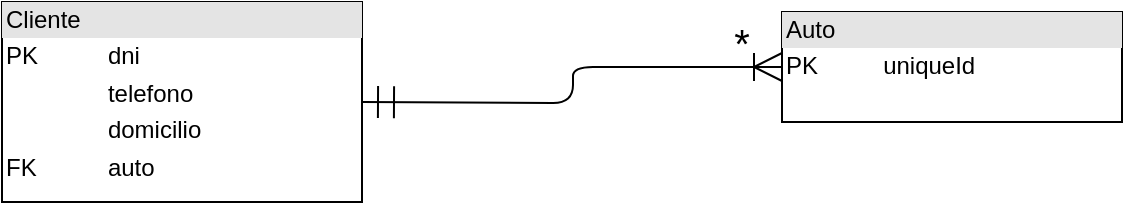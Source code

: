 <mxfile version="15.2.7" type="github">
  <diagram id="C5RBs43oDa-KdzZeNtuy" name="Page-1">
    <mxGraphModel dx="1172" dy="652" grid="1" gridSize="10" guides="1" tooltips="1" connect="1" arrows="1" fold="1" page="1" pageScale="1" pageWidth="827" pageHeight="1169" math="0" shadow="0">
      <root>
        <mxCell id="WIyWlLk6GJQsqaUBKTNV-0" />
        <mxCell id="WIyWlLk6GJQsqaUBKTNV-1" parent="WIyWlLk6GJQsqaUBKTNV-0" />
        <mxCell id="jfetSP4YXfIPMC3mCTSV-5" value="&lt;div style=&quot;box-sizing: border-box ; width: 100% ; background: #e4e4e4 ; padding: 2px&quot;&gt;Cliente&lt;/div&gt;&lt;table style=&quot;width: 100% ; font-size: 1em&quot; cellpadding=&quot;2&quot; cellspacing=&quot;0&quot;&gt;&lt;tbody&gt;&lt;tr&gt;&lt;td&gt;PK&lt;/td&gt;&lt;td&gt;dni&lt;/td&gt;&lt;/tr&gt;&lt;tr&gt;&lt;td&gt;&lt;br&gt;&lt;/td&gt;&lt;td&gt;telefono&lt;/td&gt;&lt;/tr&gt;&lt;tr&gt;&lt;td&gt;&lt;br&gt;&lt;/td&gt;&lt;td&gt;domicilio&lt;/td&gt;&lt;/tr&gt;&lt;tr&gt;&lt;td&gt;FK&lt;/td&gt;&lt;td&gt;auto&lt;/td&gt;&lt;/tr&gt;&lt;/tbody&gt;&lt;/table&gt;" style="verticalAlign=top;align=left;overflow=fill;html=1;" vertex="1" parent="WIyWlLk6GJQsqaUBKTNV-1">
          <mxGeometry x="90" y="670" width="180" height="100" as="geometry" />
        </mxCell>
        <mxCell id="jfetSP4YXfIPMC3mCTSV-6" value="&lt;div style=&quot;box-sizing: border-box ; width: 100% ; background: #e4e4e4 ; padding: 2px&quot;&gt;Auto&lt;/div&gt;&lt;table style=&quot;width: 100% ; font-size: 1em&quot; cellpadding=&quot;2&quot; cellspacing=&quot;0&quot;&gt;&lt;tbody&gt;&lt;tr&gt;&lt;td&gt;PK&lt;/td&gt;&lt;td&gt;uniqueId&lt;/td&gt;&lt;/tr&gt;&lt;/tbody&gt;&lt;/table&gt;" style="verticalAlign=top;align=left;overflow=fill;html=1;" vertex="1" parent="WIyWlLk6GJQsqaUBKTNV-1">
          <mxGeometry x="480" y="675" width="170" height="55" as="geometry" />
        </mxCell>
        <mxCell id="jfetSP4YXfIPMC3mCTSV-9" value="" style="endArrow=ERoneToMany;html=1;endSize=12;startArrow=ERmandOne;startSize=14;startFill=0;edgeStyle=orthogonalEdgeStyle;align=left;verticalAlign=bottom;entryX=0;entryY=0.5;entryDx=0;entryDy=0;endFill=0;" edge="1" parent="WIyWlLk6GJQsqaUBKTNV-1" target="jfetSP4YXfIPMC3mCTSV-6">
          <mxGeometry x="-1" y="400" relative="1" as="geometry">
            <mxPoint x="270" y="720" as="sourcePoint" />
            <mxPoint x="440" y="720" as="targetPoint" />
            <mxPoint x="-240" y="80" as="offset" />
          </mxGeometry>
        </mxCell>
        <mxCell id="jfetSP4YXfIPMC3mCTSV-11" value="&lt;font style=&quot;font-size: 20px&quot;&gt;*&lt;/font&gt;" style="text;html=1;strokeColor=none;fillColor=none;align=center;verticalAlign=middle;whiteSpace=wrap;rounded=0;" vertex="1" parent="WIyWlLk6GJQsqaUBKTNV-1">
          <mxGeometry x="440" y="680" width="40" height="20" as="geometry" />
        </mxCell>
      </root>
    </mxGraphModel>
  </diagram>
</mxfile>
